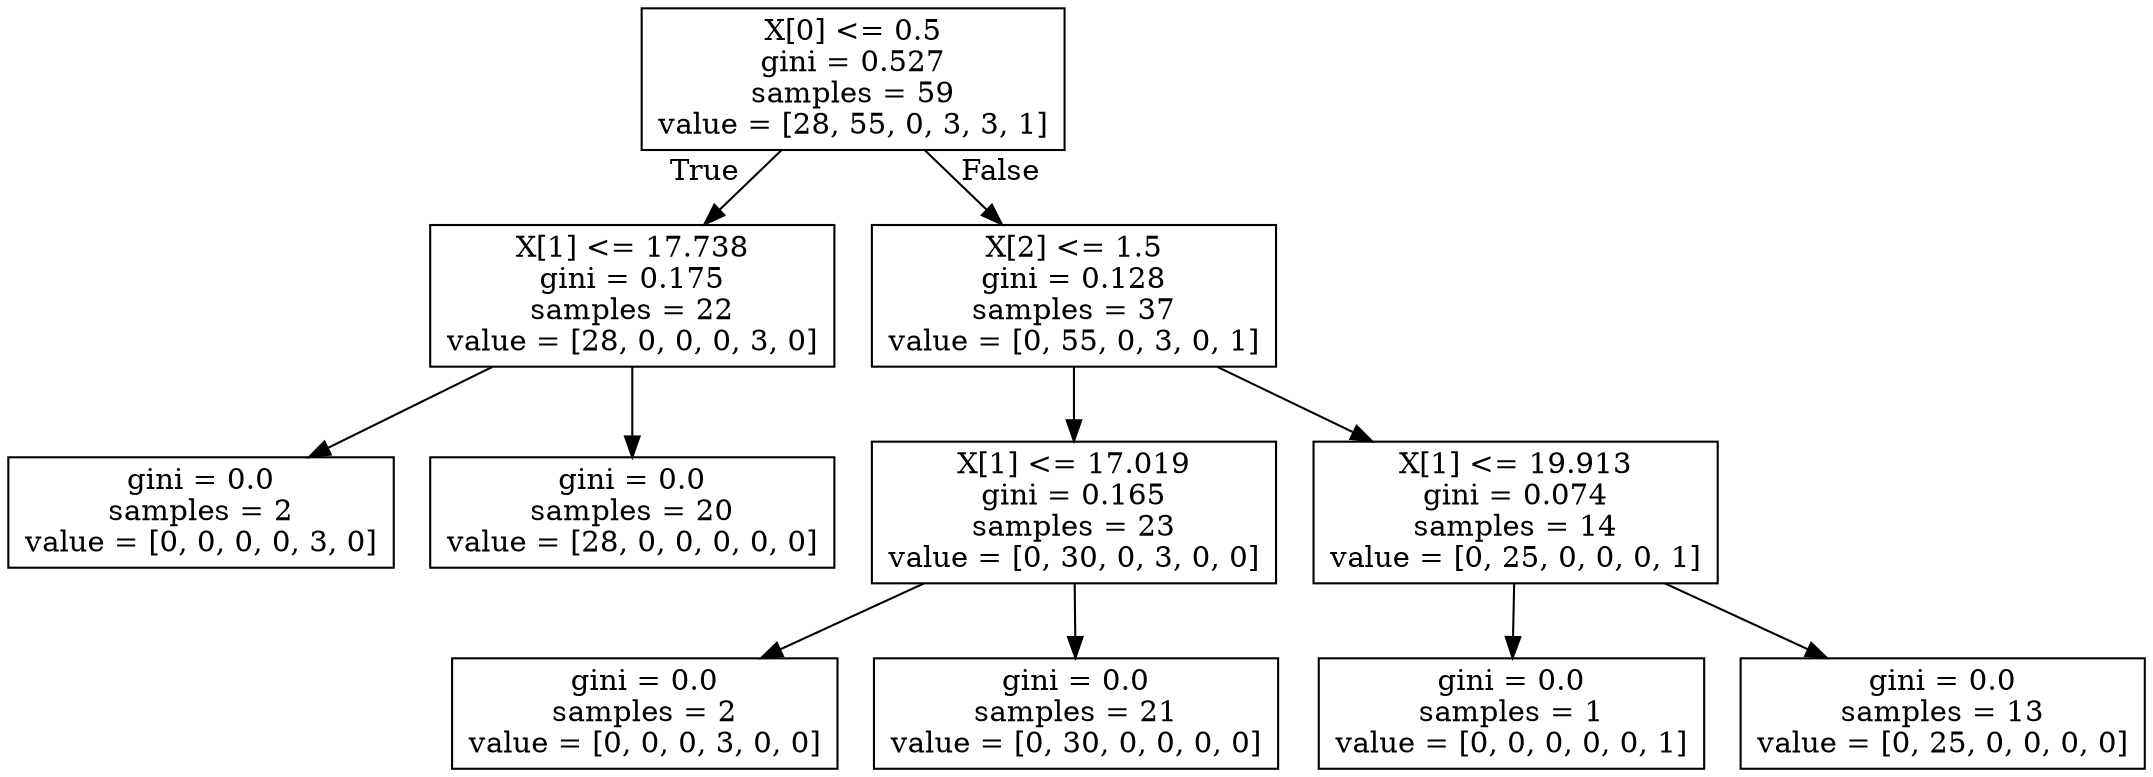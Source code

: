 digraph Tree {
node [shape=box] ;
0 [label="X[0] <= 0.5\ngini = 0.527\nsamples = 59\nvalue = [28, 55, 0, 3, 3, 1]"] ;
1 [label="X[1] <= 17.738\ngini = 0.175\nsamples = 22\nvalue = [28, 0, 0, 0, 3, 0]"] ;
0 -> 1 [labeldistance=2.5, labelangle=45, headlabel="True"] ;
2 [label="gini = 0.0\nsamples = 2\nvalue = [0, 0, 0, 0, 3, 0]"] ;
1 -> 2 ;
3 [label="gini = 0.0\nsamples = 20\nvalue = [28, 0, 0, 0, 0, 0]"] ;
1 -> 3 ;
4 [label="X[2] <= 1.5\ngini = 0.128\nsamples = 37\nvalue = [0, 55, 0, 3, 0, 1]"] ;
0 -> 4 [labeldistance=2.5, labelangle=-45, headlabel="False"] ;
5 [label="X[1] <= 17.019\ngini = 0.165\nsamples = 23\nvalue = [0, 30, 0, 3, 0, 0]"] ;
4 -> 5 ;
6 [label="gini = 0.0\nsamples = 2\nvalue = [0, 0, 0, 3, 0, 0]"] ;
5 -> 6 ;
7 [label="gini = 0.0\nsamples = 21\nvalue = [0, 30, 0, 0, 0, 0]"] ;
5 -> 7 ;
8 [label="X[1] <= 19.913\ngini = 0.074\nsamples = 14\nvalue = [0, 25, 0, 0, 0, 1]"] ;
4 -> 8 ;
9 [label="gini = 0.0\nsamples = 1\nvalue = [0, 0, 0, 0, 0, 1]"] ;
8 -> 9 ;
10 [label="gini = 0.0\nsamples = 13\nvalue = [0, 25, 0, 0, 0, 0]"] ;
8 -> 10 ;
}
